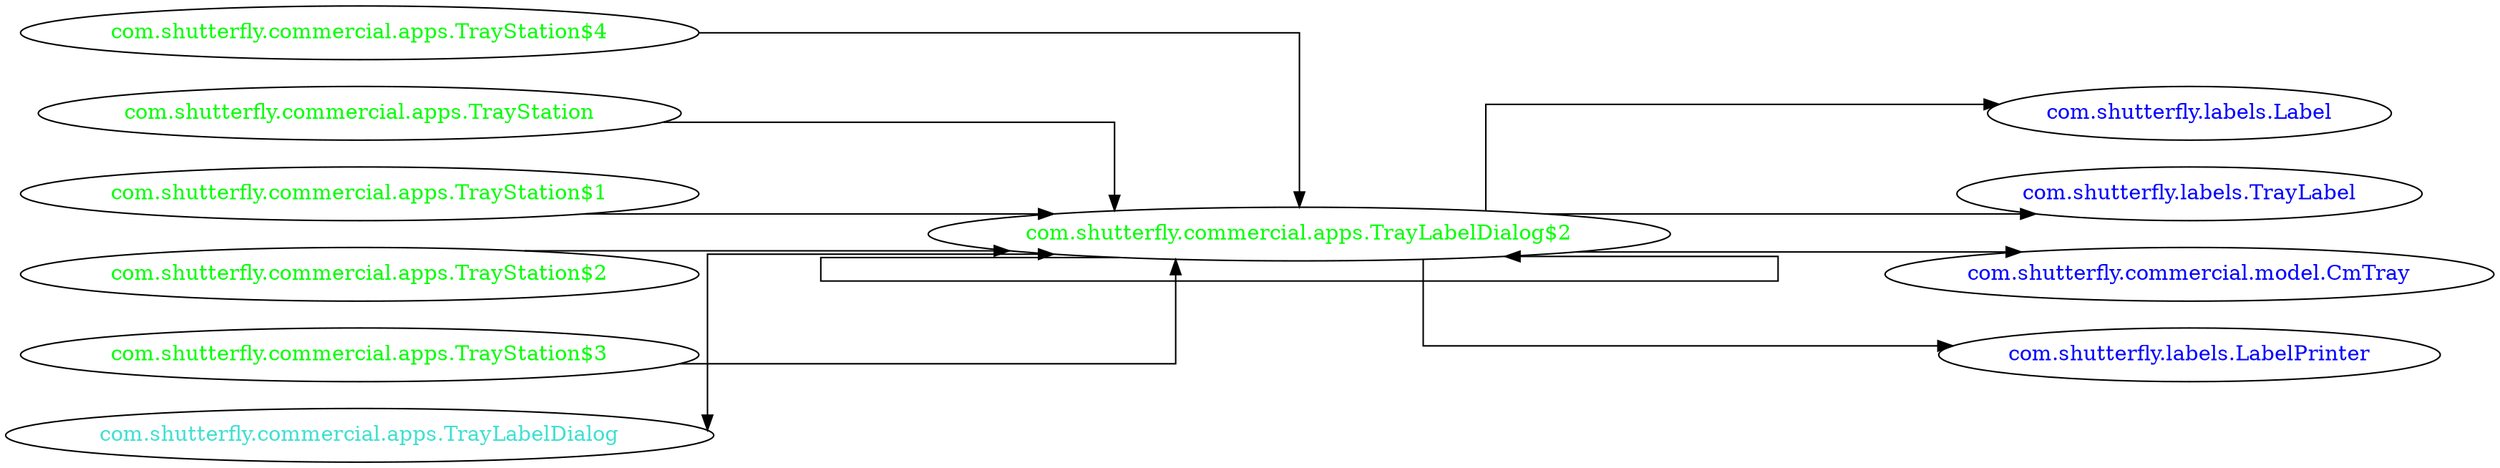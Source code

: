 digraph dependencyGraph {
 concentrate=true;
 ranksep="2.0";
 rankdir="LR"; 
 splines="ortho";
"com.shutterfly.commercial.apps.TrayLabelDialog$2" [fontcolor="red"];
"com.shutterfly.labels.Label" [ fontcolor="blue" ];
"com.shutterfly.commercial.apps.TrayLabelDialog$2"->"com.shutterfly.labels.Label";
"com.shutterfly.labels.TrayLabel" [ fontcolor="blue" ];
"com.shutterfly.commercial.apps.TrayLabelDialog$2"->"com.shutterfly.labels.TrayLabel";
"com.shutterfly.commercial.model.CmTray" [ fontcolor="blue" ];
"com.shutterfly.commercial.apps.TrayLabelDialog$2"->"com.shutterfly.commercial.model.CmTray";
"com.shutterfly.labels.LabelPrinter" [ fontcolor="blue" ];
"com.shutterfly.commercial.apps.TrayLabelDialog$2"->"com.shutterfly.labels.LabelPrinter";
"com.shutterfly.commercial.apps.TrayLabelDialog$2" [ fontcolor="green" ];
"com.shutterfly.commercial.apps.TrayLabelDialog$2"->"com.shutterfly.commercial.apps.TrayLabelDialog$2";
"com.shutterfly.commercial.apps.TrayStation$4" [ fontcolor="green" ];
"com.shutterfly.commercial.apps.TrayStation$4"->"com.shutterfly.commercial.apps.TrayLabelDialog$2";
"com.shutterfly.commercial.apps.TrayStation" [ fontcolor="green" ];
"com.shutterfly.commercial.apps.TrayStation"->"com.shutterfly.commercial.apps.TrayLabelDialog$2";
"com.shutterfly.commercial.apps.TrayStation$1" [ fontcolor="green" ];
"com.shutterfly.commercial.apps.TrayStation$1"->"com.shutterfly.commercial.apps.TrayLabelDialog$2";
"com.shutterfly.commercial.apps.TrayStation$2" [ fontcolor="green" ];
"com.shutterfly.commercial.apps.TrayStation$2"->"com.shutterfly.commercial.apps.TrayLabelDialog$2";
"com.shutterfly.commercial.apps.TrayStation$3" [ fontcolor="green" ];
"com.shutterfly.commercial.apps.TrayStation$3"->"com.shutterfly.commercial.apps.TrayLabelDialog$2";
"com.shutterfly.commercial.apps.TrayLabelDialog" [ fontcolor="turquoise" ];
"com.shutterfly.commercial.apps.TrayLabelDialog"->"com.shutterfly.commercial.apps.TrayLabelDialog$2" [dir=both];
}